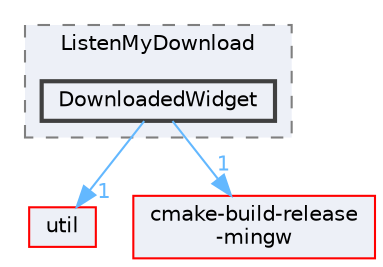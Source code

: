 digraph "DownloadedWidget"
{
 // LATEX_PDF_SIZE
  bgcolor="transparent";
  edge [fontname=Helvetica,fontsize=10,labelfontname=Helvetica,labelfontsize=10];
  node [fontname=Helvetica,fontsize=10,shape=box,height=0.2,width=0.4];
  compound=true
  subgraph clusterdir_553b1c6941a8d89441adf307c2f2b620 {
    graph [ bgcolor="#edf0f7", pencolor="grey50", label="ListenMyDownload", fontname=Helvetica,fontsize=10 style="filled,dashed", URL="dir_553b1c6941a8d89441adf307c2f2b620.html",tooltip=""]
  dir_5176c0ab32803a69334be391d18beeaf [label="DownloadedWidget", fillcolor="#edf0f7", color="grey25", style="filled,bold", URL="dir_5176c0ab32803a69334be391d18beeaf.html",tooltip=""];
  }
  dir_23ec12649285f9fabf3a6b7380226c28 [label="util", fillcolor="#edf0f7", color="red", style="filled", URL="dir_23ec12649285f9fabf3a6b7380226c28.html",tooltip=""];
  dir_d3305b01cebad1f13f311f52d3f850d2 [label="cmake-build-release\l-mingw", fillcolor="#edf0f7", color="red", style="filled", URL="dir_d3305b01cebad1f13f311f52d3f850d2.html",tooltip=""];
  dir_5176c0ab32803a69334be391d18beeaf->dir_23ec12649285f9fabf3a6b7380226c28 [headlabel="1", labeldistance=1.5 headhref="dir_000068_000341.html" href="dir_000068_000341.html" color="steelblue1" fontcolor="steelblue1"];
  dir_5176c0ab32803a69334be391d18beeaf->dir_d3305b01cebad1f13f311f52d3f850d2 [headlabel="1", labeldistance=1.5 headhref="dir_000068_000050.html" href="dir_000068_000050.html" color="steelblue1" fontcolor="steelblue1"];
}
